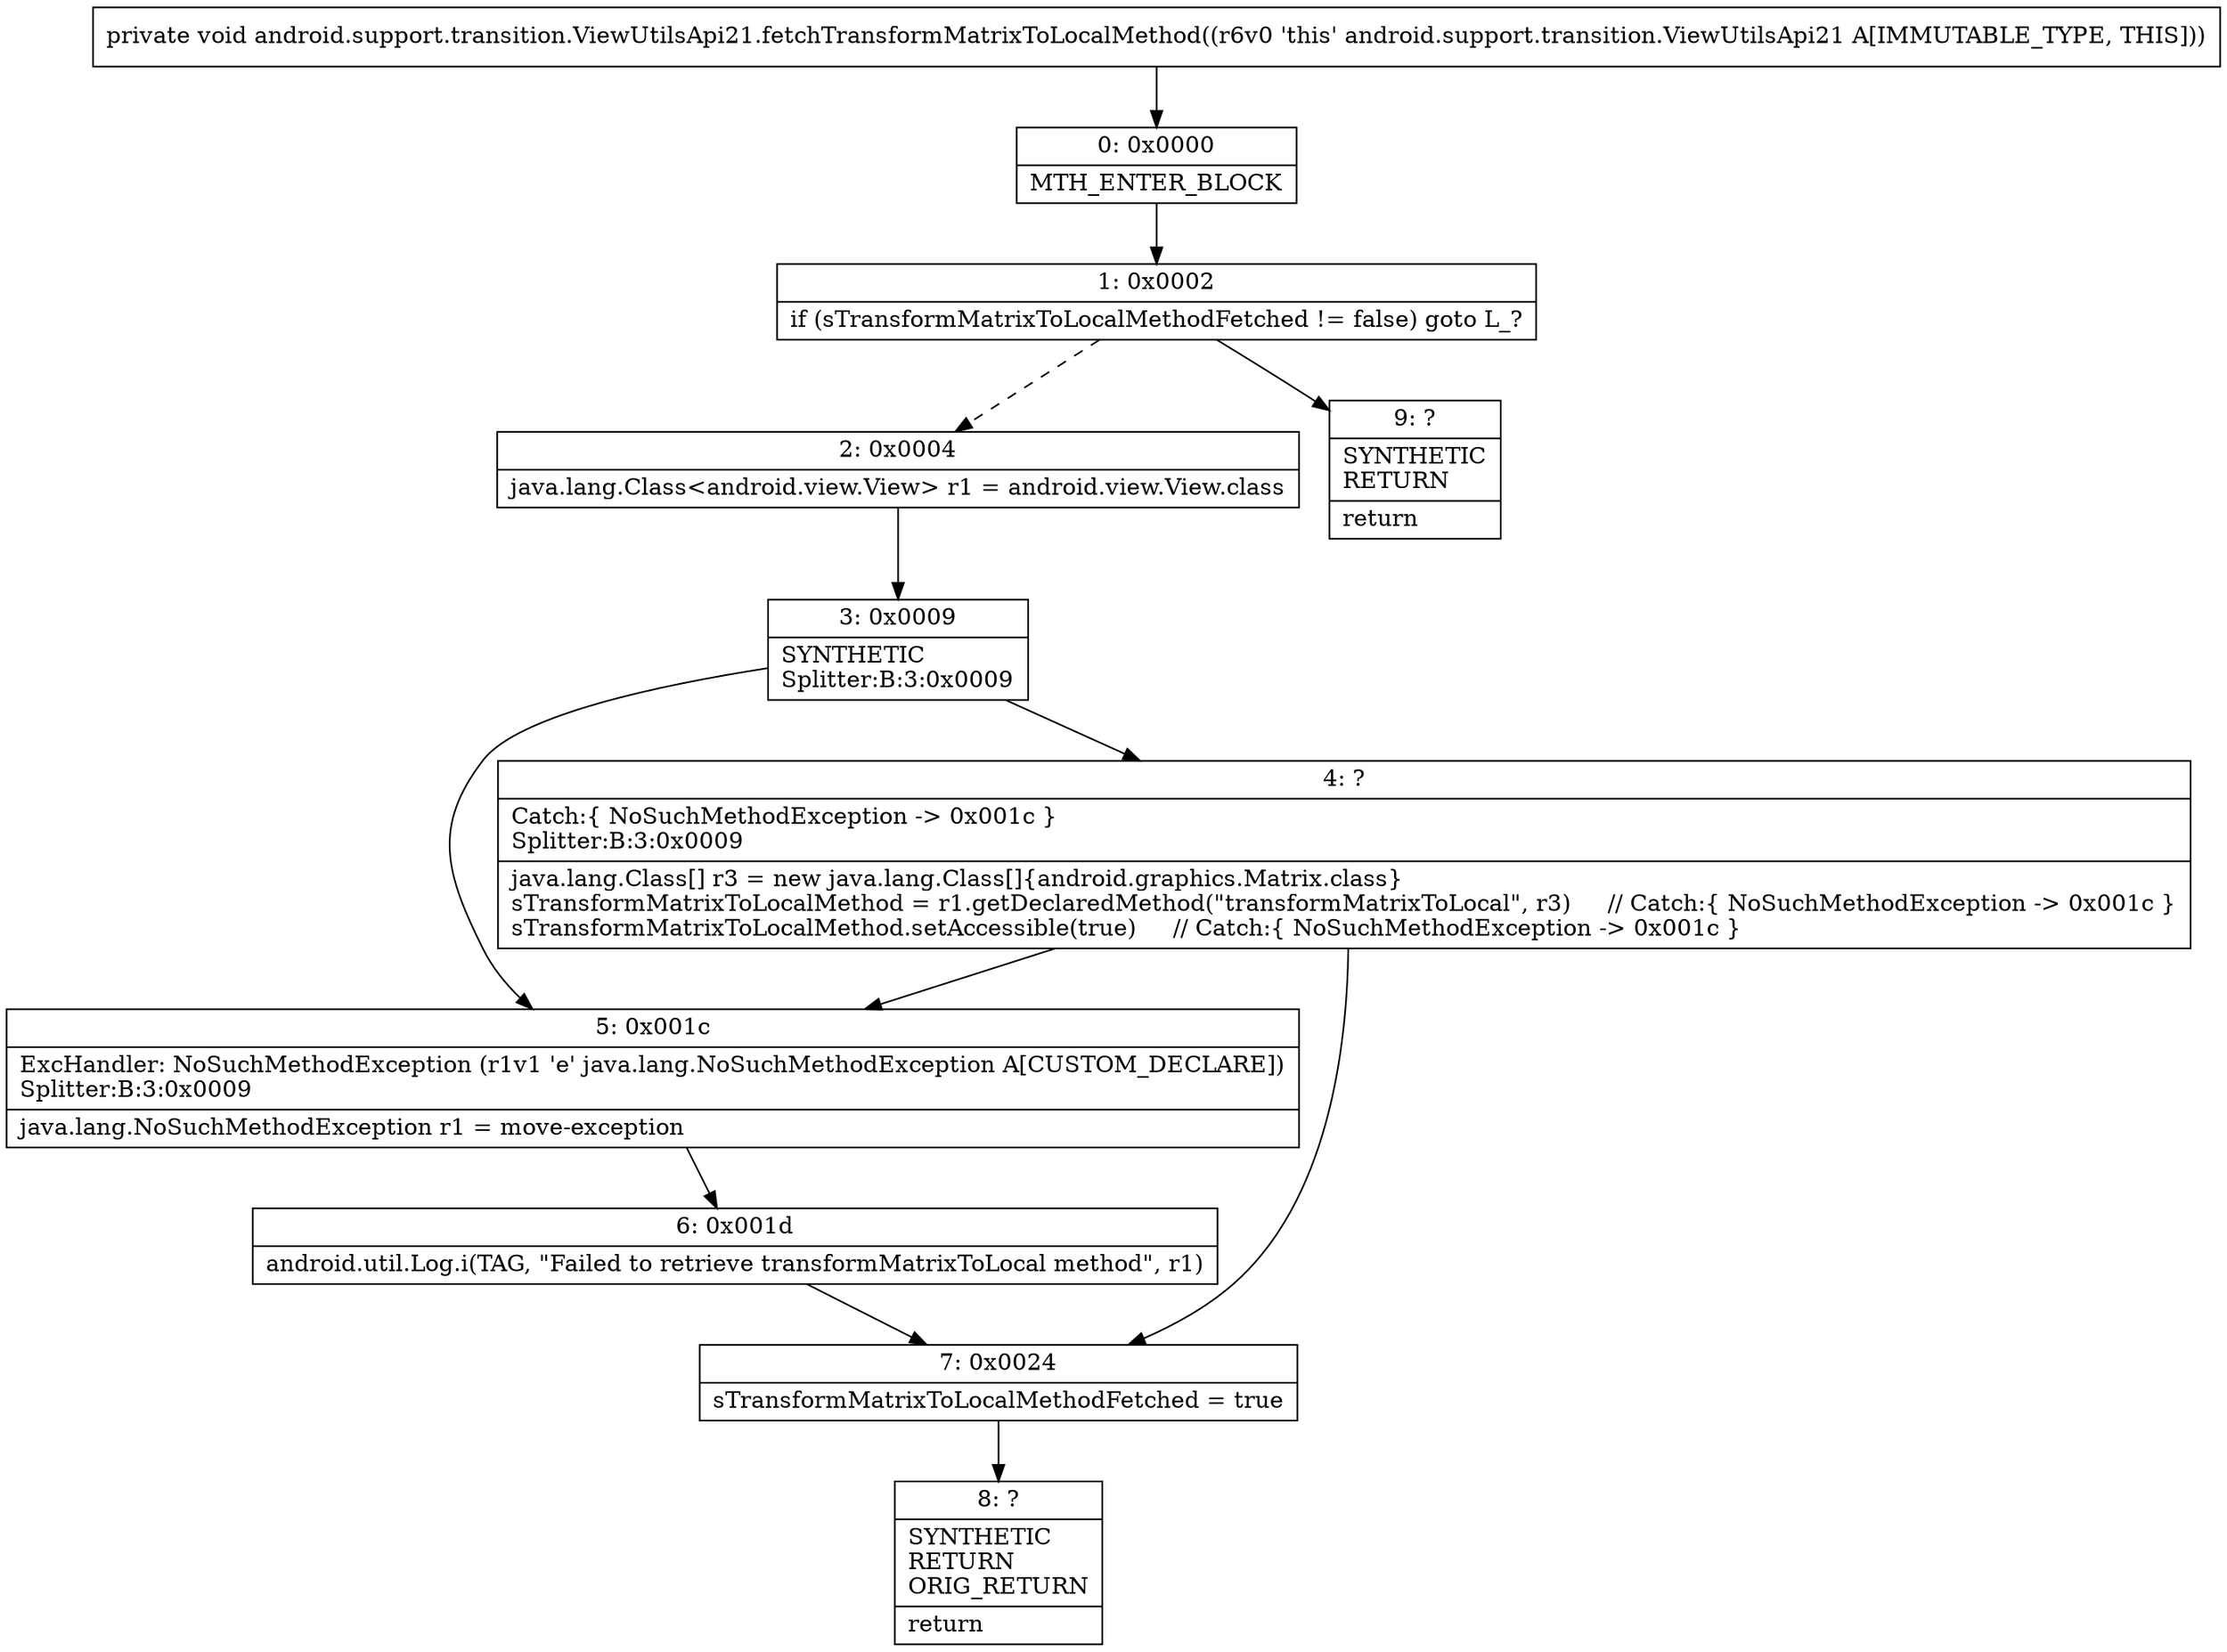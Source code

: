digraph "CFG forandroid.support.transition.ViewUtilsApi21.fetchTransformMatrixToLocalMethod()V" {
Node_0 [shape=record,label="{0\:\ 0x0000|MTH_ENTER_BLOCK\l}"];
Node_1 [shape=record,label="{1\:\ 0x0002|if (sTransformMatrixToLocalMethodFetched != false) goto L_?\l}"];
Node_2 [shape=record,label="{2\:\ 0x0004|java.lang.Class\<android.view.View\> r1 = android.view.View.class\l}"];
Node_3 [shape=record,label="{3\:\ 0x0009|SYNTHETIC\lSplitter:B:3:0x0009\l}"];
Node_4 [shape=record,label="{4\:\ ?|Catch:\{ NoSuchMethodException \-\> 0x001c \}\lSplitter:B:3:0x0009\l|java.lang.Class[] r3 = new java.lang.Class[]\{android.graphics.Matrix.class\}\lsTransformMatrixToLocalMethod = r1.getDeclaredMethod(\"transformMatrixToLocal\", r3)     \/\/ Catch:\{ NoSuchMethodException \-\> 0x001c \}\lsTransformMatrixToLocalMethod.setAccessible(true)     \/\/ Catch:\{ NoSuchMethodException \-\> 0x001c \}\l}"];
Node_5 [shape=record,label="{5\:\ 0x001c|ExcHandler: NoSuchMethodException (r1v1 'e' java.lang.NoSuchMethodException A[CUSTOM_DECLARE])\lSplitter:B:3:0x0009\l|java.lang.NoSuchMethodException r1 = move\-exception\l}"];
Node_6 [shape=record,label="{6\:\ 0x001d|android.util.Log.i(TAG, \"Failed to retrieve transformMatrixToLocal method\", r1)\l}"];
Node_7 [shape=record,label="{7\:\ 0x0024|sTransformMatrixToLocalMethodFetched = true\l}"];
Node_8 [shape=record,label="{8\:\ ?|SYNTHETIC\lRETURN\lORIG_RETURN\l|return\l}"];
Node_9 [shape=record,label="{9\:\ ?|SYNTHETIC\lRETURN\l|return\l}"];
MethodNode[shape=record,label="{private void android.support.transition.ViewUtilsApi21.fetchTransformMatrixToLocalMethod((r6v0 'this' android.support.transition.ViewUtilsApi21 A[IMMUTABLE_TYPE, THIS])) }"];
MethodNode -> Node_0;
Node_0 -> Node_1;
Node_1 -> Node_2[style=dashed];
Node_1 -> Node_9;
Node_2 -> Node_3;
Node_3 -> Node_4;
Node_3 -> Node_5;
Node_4 -> Node_5;
Node_4 -> Node_7;
Node_5 -> Node_6;
Node_6 -> Node_7;
Node_7 -> Node_8;
}

